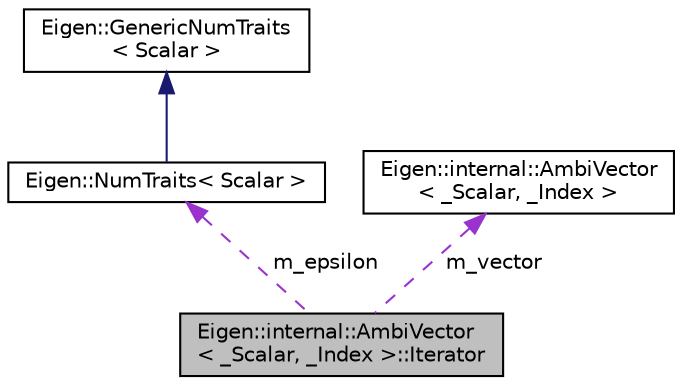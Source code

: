 digraph "Eigen::internal::AmbiVector&lt; _Scalar, _Index &gt;::Iterator"
{
  edge [fontname="Helvetica",fontsize="10",labelfontname="Helvetica",labelfontsize="10"];
  node [fontname="Helvetica",fontsize="10",shape=record];
  Node1 [label="Eigen::internal::AmbiVector\l\< _Scalar, _Index \>::Iterator",height=0.2,width=0.4,color="black", fillcolor="grey75", style="filled" fontcolor="black"];
  Node2 -> Node1 [dir="back",color="darkorchid3",fontsize="10",style="dashed",label=" m_epsilon" ,fontname="Helvetica"];
  Node2 [label="Eigen::NumTraits\< Scalar \>",height=0.2,width=0.4,color="black", fillcolor="white", style="filled",URL="$structEigen_1_1NumTraits.html"];
  Node3 -> Node2 [dir="back",color="midnightblue",fontsize="10",style="solid",fontname="Helvetica"];
  Node3 [label="Eigen::GenericNumTraits\l\< Scalar \>",height=0.2,width=0.4,color="black", fillcolor="white", style="filled",URL="$structEigen_1_1GenericNumTraits.html"];
  Node4 -> Node1 [dir="back",color="darkorchid3",fontsize="10",style="dashed",label=" m_vector" ,fontname="Helvetica"];
  Node4 [label="Eigen::internal::AmbiVector\l\< _Scalar, _Index \>",height=0.2,width=0.4,color="black", fillcolor="white", style="filled",URL="$classEigen_1_1internal_1_1AmbiVector.html"];
}
